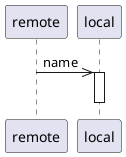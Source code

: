 @startuml
skinparam maxmessagesize 500
skinparam responseMessageBelowArrow true
remote ->> local: name
activate local
deactivate local
@enduml
